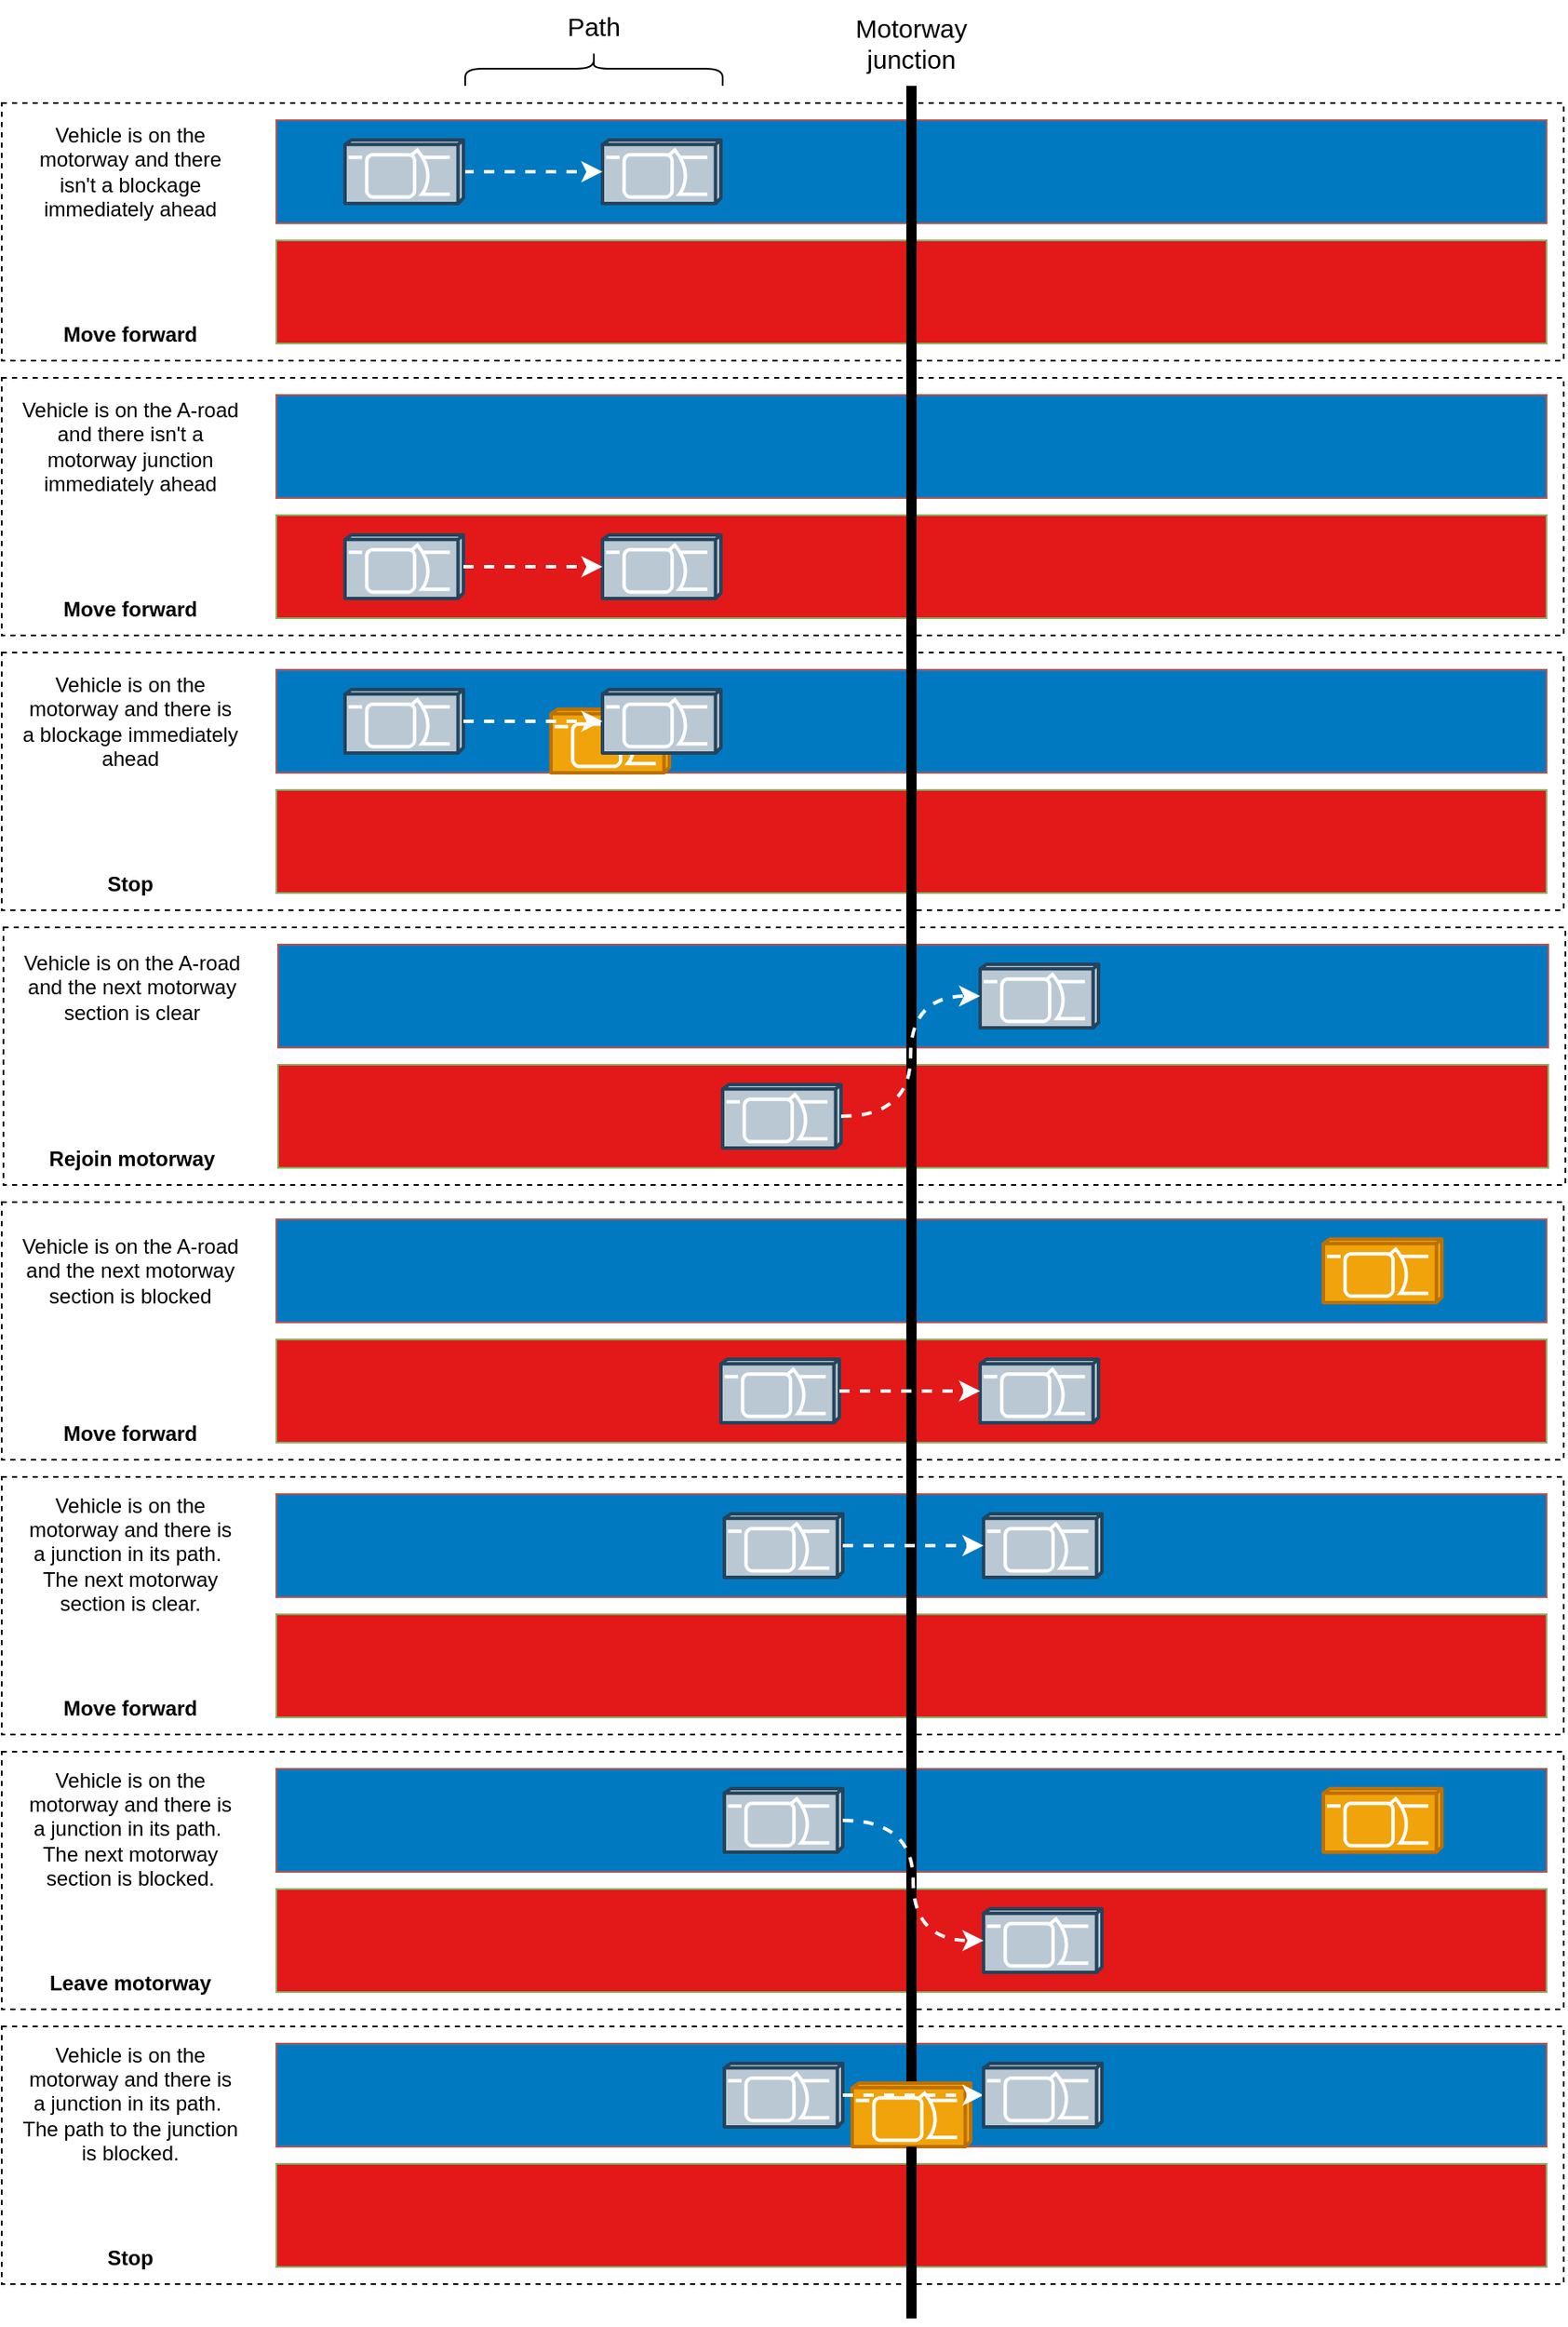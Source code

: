 <mxfile version="22.1.2" type="device">
  <diagram name="Page-1" id="9TWJ3wuK8kpGgWCEg8Eb">
    <mxGraphModel dx="1990" dy="730" grid="1" gridSize="10" guides="1" tooltips="1" connect="1" arrows="1" fold="1" page="1" pageScale="1" pageWidth="827" pageHeight="1169" math="0" shadow="0">
      <root>
        <mxCell id="0" />
        <mxCell id="1" parent="0" />
        <mxCell id="XbpQxZjChk4AafrXOQUD-17" value="" style="rounded=0;whiteSpace=wrap;html=1;fillColor=none;dashed=1;" parent="1" vertex="1">
          <mxGeometry x="-40" y="430" width="910" height="150" as="geometry" />
        </mxCell>
        <mxCell id="XbpQxZjChk4AafrXOQUD-14" value="" style="rounded=0;whiteSpace=wrap;html=1;fillColor=none;dashed=1;" parent="1" vertex="1">
          <mxGeometry x="-40" y="270" width="910" height="150" as="geometry" />
        </mxCell>
        <mxCell id="XbpQxZjChk4AafrXOQUD-11" value="" style="rounded=0;whiteSpace=wrap;html=1;fillColor=none;dashed=1;" parent="1" vertex="1">
          <mxGeometry x="-40" y="110" width="910" height="150" as="geometry" />
        </mxCell>
        <mxCell id="0KQMzi5qDK9B-gI_tnlq-5" value="" style="rounded=0;whiteSpace=wrap;html=1;fillColor=#0079c1;strokeColor=#b85450;" parent="1" vertex="1">
          <mxGeometry x="120" y="120" width="740" height="60" as="geometry" />
        </mxCell>
        <mxCell id="0KQMzi5qDK9B-gI_tnlq-6" value="" style="rounded=0;whiteSpace=wrap;html=1;fillColor=#e31819;strokeColor=#82b366;" parent="1" vertex="1">
          <mxGeometry x="120" y="190" width="740" height="60" as="geometry" />
        </mxCell>
        <mxCell id="0KQMzi5qDK9B-gI_tnlq-10" value="&lt;font style=&quot;font-size: 15px;&quot;&gt;Motorway junction&lt;/font&gt;" style="text;html=1;strokeColor=none;fillColor=none;align=center;verticalAlign=middle;whiteSpace=wrap;rounded=0;" parent="1" vertex="1">
          <mxGeometry x="460" y="60" width="60" height="30" as="geometry" />
        </mxCell>
        <mxCell id="0KQMzi5qDK9B-gI_tnlq-12" value="" style="shape=mxgraph.cisco.misc.car;html=1;pointerEvents=1;dashed=0;fillColor=#bac8d3;strokeColor=#23445d;strokeWidth=2;verticalLabelPosition=bottom;verticalAlign=top;align=center;outlineConnect=0;" parent="1" vertex="1">
          <mxGeometry x="310" y="131.5" width="69" height="37" as="geometry" />
        </mxCell>
        <mxCell id="0KQMzi5qDK9B-gI_tnlq-13" style="edgeStyle=orthogonalEdgeStyle;rounded=0;orthogonalLoop=1;jettySize=auto;html=1;exitX=1;exitY=0.5;exitDx=0;exitDy=0;exitPerimeter=0;entryX=0;entryY=0.5;entryDx=0;entryDy=0;entryPerimeter=0;dashed=1;strokeColor=#FFFFFF;strokeWidth=2;" parent="1" source="0KQMzi5qDK9B-gI_tnlq-1" target="0KQMzi5qDK9B-gI_tnlq-12" edge="1">
          <mxGeometry relative="1" as="geometry" />
        </mxCell>
        <mxCell id="XbpQxZjChk4AafrXOQUD-1" value="" style="rounded=0;whiteSpace=wrap;html=1;fillColor=#0079c1;strokeColor=#b85450;" parent="1" vertex="1">
          <mxGeometry x="120" y="280" width="740" height="60" as="geometry" />
        </mxCell>
        <mxCell id="XbpQxZjChk4AafrXOQUD-2" value="" style="rounded=0;whiteSpace=wrap;html=1;fillColor=#e31819;strokeColor=#82b366;" parent="1" vertex="1">
          <mxGeometry x="120" y="350" width="740" height="60" as="geometry" />
        </mxCell>
        <mxCell id="XbpQxZjChk4AafrXOQUD-3" value="" style="shape=mxgraph.cisco.misc.car;html=1;pointerEvents=1;dashed=0;fillColor=#bac8d3;strokeColor=#23445d;strokeWidth=2;verticalLabelPosition=bottom;verticalAlign=top;align=center;outlineConnect=0;" parent="1" vertex="1">
          <mxGeometry x="160" y="361.5" width="69" height="37" as="geometry" />
        </mxCell>
        <mxCell id="XbpQxZjChk4AafrXOQUD-4" value="" style="shape=mxgraph.cisco.misc.car;html=1;pointerEvents=1;dashed=0;fillColor=#bac8d3;strokeColor=#23445d;strokeWidth=2;verticalLabelPosition=bottom;verticalAlign=top;align=center;outlineConnect=0;" parent="1" vertex="1">
          <mxGeometry x="310" y="361.5" width="69" height="37" as="geometry" />
        </mxCell>
        <mxCell id="XbpQxZjChk4AafrXOQUD-5" style="edgeStyle=orthogonalEdgeStyle;rounded=0;orthogonalLoop=1;jettySize=auto;html=1;exitX=1;exitY=0.5;exitDx=0;exitDy=0;exitPerimeter=0;entryX=0;entryY=0.5;entryDx=0;entryDy=0;entryPerimeter=0;dashed=1;strokeColor=#FFFFFF;strokeWidth=2;" parent="1" source="XbpQxZjChk4AafrXOQUD-3" target="XbpQxZjChk4AafrXOQUD-4" edge="1">
          <mxGeometry relative="1" as="geometry" />
        </mxCell>
        <mxCell id="XbpQxZjChk4AafrXOQUD-6" value="" style="rounded=0;whiteSpace=wrap;html=1;fillColor=#0079c1;strokeColor=#b85450;" parent="1" vertex="1">
          <mxGeometry x="120" y="440" width="740" height="60" as="geometry" />
        </mxCell>
        <mxCell id="XbpQxZjChk4AafrXOQUD-7" value="" style="rounded=0;whiteSpace=wrap;html=1;fillColor=#e31819;strokeColor=#82b366;" parent="1" vertex="1">
          <mxGeometry x="120" y="510" width="740" height="60" as="geometry" />
        </mxCell>
        <mxCell id="XbpQxZjChk4AafrXOQUD-8" value="" style="shape=mxgraph.cisco.misc.car;html=1;pointerEvents=1;dashed=0;fillColor=#bac8d3;strokeColor=#23445d;strokeWidth=2;verticalLabelPosition=bottom;verticalAlign=top;align=center;outlineConnect=0;" parent="1" vertex="1">
          <mxGeometry x="160" y="451.5" width="69" height="37" as="geometry" />
        </mxCell>
        <mxCell id="XbpQxZjChk4AafrXOQUD-12" value="Vehicle is on the motorway and there isn&#39;t a blockage immediately ahead" style="text;html=1;strokeColor=none;fillColor=none;align=center;verticalAlign=middle;whiteSpace=wrap;rounded=0;" parent="1" vertex="1">
          <mxGeometry x="-30" y="120" width="130" height="60" as="geometry" />
        </mxCell>
        <mxCell id="XbpQxZjChk4AafrXOQUD-13" value="&lt;b&gt;Move forward&lt;/b&gt;" style="text;html=1;strokeColor=none;fillColor=none;align=center;verticalAlign=middle;whiteSpace=wrap;rounded=0;" parent="1" vertex="1">
          <mxGeometry x="-30" y="230" width="130" height="30" as="geometry" />
        </mxCell>
        <mxCell id="XbpQxZjChk4AafrXOQUD-15" value="Vehicle is on the A-road and there isn&#39;t a motorway junction immediately ahead" style="text;html=1;strokeColor=none;fillColor=none;align=center;verticalAlign=middle;whiteSpace=wrap;rounded=0;" parent="1" vertex="1">
          <mxGeometry x="-30" y="280" width="130" height="60" as="geometry" />
        </mxCell>
        <mxCell id="XbpQxZjChk4AafrXOQUD-16" value="&lt;b&gt;Move forward&lt;/b&gt;" style="text;html=1;strokeColor=none;fillColor=none;align=center;verticalAlign=middle;whiteSpace=wrap;rounded=0;" parent="1" vertex="1">
          <mxGeometry x="-30" y="390" width="130" height="30" as="geometry" />
        </mxCell>
        <mxCell id="XbpQxZjChk4AafrXOQUD-18" value="Vehicle is on the motorway and there is a blockage immediately ahead" style="text;html=1;strokeColor=none;fillColor=none;align=center;verticalAlign=middle;whiteSpace=wrap;rounded=0;" parent="1" vertex="1">
          <mxGeometry x="-30" y="440" width="130" height="60" as="geometry" />
        </mxCell>
        <mxCell id="XbpQxZjChk4AafrXOQUD-19" value="&lt;b&gt;Stop&lt;/b&gt;" style="text;html=1;strokeColor=none;fillColor=none;align=center;verticalAlign=middle;whiteSpace=wrap;rounded=0;" parent="1" vertex="1">
          <mxGeometry x="-30" y="550" width="130" height="30" as="geometry" />
        </mxCell>
        <mxCell id="XbpQxZjChk4AafrXOQUD-29" value="" style="rounded=0;whiteSpace=wrap;html=1;fillColor=none;dashed=1;" parent="1" vertex="1">
          <mxGeometry x="-39" y="590" width="910" height="150" as="geometry" />
        </mxCell>
        <mxCell id="XbpQxZjChk4AafrXOQUD-30" value="" style="rounded=0;whiteSpace=wrap;html=1;fillColor=#0079c1;strokeColor=#b85450;" parent="1" vertex="1">
          <mxGeometry x="121" y="600" width="740" height="60" as="geometry" />
        </mxCell>
        <mxCell id="XbpQxZjChk4AafrXOQUD-31" value="" style="rounded=0;whiteSpace=wrap;html=1;fillColor=#e31819;strokeColor=#82b366;" parent="1" vertex="1">
          <mxGeometry x="121" y="670" width="740" height="60" as="geometry" />
        </mxCell>
        <mxCell id="XbpQxZjChk4AafrXOQUD-32" value="" style="shape=mxgraph.cisco.misc.car;html=1;pointerEvents=1;dashed=0;fillColor=#bac8d3;strokeColor=#23445d;strokeWidth=2;verticalLabelPosition=bottom;verticalAlign=top;align=center;outlineConnect=0;" parent="1" vertex="1">
          <mxGeometry x="380" y="681.5" width="69" height="37" as="geometry" />
        </mxCell>
        <mxCell id="XbpQxZjChk4AafrXOQUD-34" value="" style="shape=mxgraph.cisco.misc.car;html=1;pointerEvents=1;dashed=0;fillColor=#bac8d3;strokeColor=#23445d;strokeWidth=2;verticalLabelPosition=bottom;verticalAlign=top;align=center;outlineConnect=0;" parent="1" vertex="1">
          <mxGeometry x="530" y="611.5" width="69" height="37" as="geometry" />
        </mxCell>
        <mxCell id="XbpQxZjChk4AafrXOQUD-36" value="Vehicle is on the A-road and the next motorway section is clear" style="text;html=1;strokeColor=none;fillColor=none;align=center;verticalAlign=middle;whiteSpace=wrap;rounded=0;" parent="1" vertex="1">
          <mxGeometry x="-29" y="600" width="130" height="50" as="geometry" />
        </mxCell>
        <mxCell id="XbpQxZjChk4AafrXOQUD-37" value="&lt;b&gt;Rejoin motorway&lt;/b&gt;" style="text;html=1;strokeColor=none;fillColor=none;align=center;verticalAlign=middle;whiteSpace=wrap;rounded=0;" parent="1" vertex="1">
          <mxGeometry x="-29" y="710" width="130" height="30" as="geometry" />
        </mxCell>
        <mxCell id="XbpQxZjChk4AafrXOQUD-38" value="" style="rounded=0;whiteSpace=wrap;html=1;fillColor=none;dashed=1;" parent="1" vertex="1">
          <mxGeometry x="-40" y="750" width="910" height="150" as="geometry" />
        </mxCell>
        <mxCell id="XbpQxZjChk4AafrXOQUD-39" value="" style="rounded=0;whiteSpace=wrap;html=1;fillColor=#0079c1;strokeColor=#b85450;" parent="1" vertex="1">
          <mxGeometry x="120" y="760" width="740" height="60" as="geometry" />
        </mxCell>
        <mxCell id="XbpQxZjChk4AafrXOQUD-40" value="" style="rounded=0;whiteSpace=wrap;html=1;fillColor=#e31819;strokeColor=#82b366;" parent="1" vertex="1">
          <mxGeometry x="120" y="830" width="740" height="60" as="geometry" />
        </mxCell>
        <mxCell id="XbpQxZjChk4AafrXOQUD-41" value="" style="shape=mxgraph.cisco.misc.car;html=1;pointerEvents=1;dashed=0;fillColor=#bac8d3;strokeColor=#23445d;strokeWidth=2;verticalLabelPosition=bottom;verticalAlign=top;align=center;outlineConnect=0;" parent="1" vertex="1">
          <mxGeometry x="379" y="841.5" width="69" height="37" as="geometry" />
        </mxCell>
        <mxCell id="XbpQxZjChk4AafrXOQUD-42" value="" style="shape=mxgraph.cisco.misc.car;html=1;pointerEvents=1;dashed=0;fillColor=#bac8d3;strokeColor=#23445d;strokeWidth=2;verticalLabelPosition=bottom;verticalAlign=top;align=center;outlineConnect=0;" parent="1" vertex="1">
          <mxGeometry x="530" y="841.5" width="69" height="37" as="geometry" />
        </mxCell>
        <mxCell id="XbpQxZjChk4AafrXOQUD-44" value="Vehicle is on the A-road and the next motorway section is blocked" style="text;html=1;strokeColor=none;fillColor=none;align=center;verticalAlign=middle;whiteSpace=wrap;rounded=0;" parent="1" vertex="1">
          <mxGeometry x="-30" y="760" width="130" height="60" as="geometry" />
        </mxCell>
        <mxCell id="XbpQxZjChk4AafrXOQUD-45" value="&lt;b&gt;Move forward&lt;/b&gt;" style="text;html=1;strokeColor=none;fillColor=none;align=center;verticalAlign=middle;whiteSpace=wrap;rounded=0;" parent="1" vertex="1">
          <mxGeometry x="-30" y="870" width="130" height="30" as="geometry" />
        </mxCell>
        <mxCell id="XbpQxZjChk4AafrXOQUD-47" value="" style="rounded=0;whiteSpace=wrap;html=1;fillColor=none;dashed=1;" parent="1" vertex="1">
          <mxGeometry x="-40" y="910" width="910" height="150" as="geometry" />
        </mxCell>
        <mxCell id="XbpQxZjChk4AafrXOQUD-48" value="" style="rounded=0;whiteSpace=wrap;html=1;fillColor=#0079c1;strokeColor=#b85450;" parent="1" vertex="1">
          <mxGeometry x="120" y="920" width="740" height="60" as="geometry" />
        </mxCell>
        <mxCell id="XbpQxZjChk4AafrXOQUD-49" value="" style="rounded=0;whiteSpace=wrap;html=1;fillColor=#e31819;strokeColor=#82b366;" parent="1" vertex="1">
          <mxGeometry x="120" y="990" width="740" height="60" as="geometry" />
        </mxCell>
        <mxCell id="XbpQxZjChk4AafrXOQUD-50" value="" style="shape=mxgraph.cisco.misc.car;html=1;pointerEvents=1;dashed=0;fillColor=#bac8d3;strokeColor=#23445d;strokeWidth=2;verticalLabelPosition=bottom;verticalAlign=top;align=center;outlineConnect=0;" parent="1" vertex="1">
          <mxGeometry x="381" y="931.5" width="69" height="37" as="geometry" />
        </mxCell>
        <mxCell id="XbpQxZjChk4AafrXOQUD-51" value="" style="shape=mxgraph.cisco.misc.car;html=1;pointerEvents=1;dashed=0;fillColor=#bac8d3;strokeColor=#23445d;strokeWidth=2;verticalLabelPosition=bottom;verticalAlign=top;align=center;outlineConnect=0;" parent="1" vertex="1">
          <mxGeometry x="532" y="931.5" width="69" height="37" as="geometry" />
        </mxCell>
        <mxCell id="XbpQxZjChk4AafrXOQUD-53" value="Vehicle is on the motorway and there is a junction in its path.&amp;nbsp; The next motorway section is clear." style="text;html=1;strokeColor=none;fillColor=none;align=center;verticalAlign=middle;whiteSpace=wrap;rounded=0;" parent="1" vertex="1">
          <mxGeometry x="-30" y="920" width="130" height="70" as="geometry" />
        </mxCell>
        <mxCell id="XbpQxZjChk4AafrXOQUD-54" value="&lt;b&gt;Move forward&lt;/b&gt;" style="text;html=1;strokeColor=none;fillColor=none;align=center;verticalAlign=middle;whiteSpace=wrap;rounded=0;" parent="1" vertex="1">
          <mxGeometry x="-30" y="1030" width="130" height="30" as="geometry" />
        </mxCell>
        <mxCell id="XbpQxZjChk4AafrXOQUD-56" value="" style="rounded=0;whiteSpace=wrap;html=1;fillColor=none;dashed=1;" parent="1" vertex="1">
          <mxGeometry x="-40" y="1070" width="910" height="150" as="geometry" />
        </mxCell>
        <mxCell id="XbpQxZjChk4AafrXOQUD-57" value="" style="rounded=0;whiteSpace=wrap;html=1;fillColor=#0079c1;strokeColor=#b85450;" parent="1" vertex="1">
          <mxGeometry x="120" y="1080" width="740" height="60" as="geometry" />
        </mxCell>
        <mxCell id="XbpQxZjChk4AafrXOQUD-58" value="" style="rounded=0;whiteSpace=wrap;html=1;fillColor=#e31819;strokeColor=#82b366;" parent="1" vertex="1">
          <mxGeometry x="120" y="1150" width="740" height="60" as="geometry" />
        </mxCell>
        <mxCell id="XbpQxZjChk4AafrXOQUD-59" value="" style="shape=mxgraph.cisco.misc.car;html=1;pointerEvents=1;dashed=0;fillColor=#bac8d3;strokeColor=#23445d;strokeWidth=2;verticalLabelPosition=bottom;verticalAlign=top;align=center;outlineConnect=0;" parent="1" vertex="1">
          <mxGeometry x="381" y="1091.5" width="69" height="37" as="geometry" />
        </mxCell>
        <mxCell id="XbpQxZjChk4AafrXOQUD-60" value="" style="shape=mxgraph.cisco.misc.car;html=1;pointerEvents=1;dashed=0;fillColor=#bac8d3;strokeColor=#23445d;strokeWidth=2;verticalLabelPosition=bottom;verticalAlign=top;align=center;outlineConnect=0;" parent="1" vertex="1">
          <mxGeometry x="532" y="1161.5" width="69" height="37" as="geometry" />
        </mxCell>
        <mxCell id="XbpQxZjChk4AafrXOQUD-62" value="Vehicle is on the motorway and there is a junction in its path.&amp;nbsp; The next motorway section is blocked." style="text;html=1;strokeColor=none;fillColor=none;align=center;verticalAlign=middle;whiteSpace=wrap;rounded=0;" parent="1" vertex="1">
          <mxGeometry x="-30" y="1080" width="130" height="70" as="geometry" />
        </mxCell>
        <mxCell id="XbpQxZjChk4AafrXOQUD-63" value="&lt;b&gt;Leave motorway&lt;/b&gt;" style="text;html=1;strokeColor=none;fillColor=none;align=center;verticalAlign=middle;whiteSpace=wrap;rounded=0;" parent="1" vertex="1">
          <mxGeometry x="-30" y="1190" width="130" height="30" as="geometry" />
        </mxCell>
        <mxCell id="XbpQxZjChk4AafrXOQUD-65" value="" style="rounded=0;whiteSpace=wrap;html=1;fillColor=none;dashed=1;" parent="1" vertex="1">
          <mxGeometry x="-40" y="1230" width="910" height="150" as="geometry" />
        </mxCell>
        <mxCell id="XbpQxZjChk4AafrXOQUD-66" value="" style="rounded=0;whiteSpace=wrap;html=1;fillColor=#0079c1;strokeColor=#b85450;" parent="1" vertex="1">
          <mxGeometry x="120" y="1240" width="740" height="60" as="geometry" />
        </mxCell>
        <mxCell id="XbpQxZjChk4AafrXOQUD-67" value="" style="rounded=0;whiteSpace=wrap;html=1;fillColor=#e31819;strokeColor=#82b366;" parent="1" vertex="1">
          <mxGeometry x="120" y="1310" width="740" height="60" as="geometry" />
        </mxCell>
        <mxCell id="XbpQxZjChk4AafrXOQUD-68" value="" style="shape=mxgraph.cisco.misc.car;html=1;pointerEvents=1;dashed=0;fillColor=#bac8d3;strokeColor=#23445d;strokeWidth=2;verticalLabelPosition=bottom;verticalAlign=top;align=center;outlineConnect=0;" parent="1" vertex="1">
          <mxGeometry x="381" y="1251.5" width="69" height="37" as="geometry" />
        </mxCell>
        <mxCell id="XbpQxZjChk4AafrXOQUD-71" value="Vehicle is on the motorway and there is a junction in its path.&amp;nbsp; The path to the junction is blocked." style="text;html=1;strokeColor=none;fillColor=none;align=center;verticalAlign=middle;whiteSpace=wrap;rounded=0;" parent="1" vertex="1">
          <mxGeometry x="-30" y="1240" width="130" height="70" as="geometry" />
        </mxCell>
        <mxCell id="XbpQxZjChk4AafrXOQUD-72" value="&lt;b&gt;Stop&lt;/b&gt;" style="text;html=1;strokeColor=none;fillColor=none;align=center;verticalAlign=middle;whiteSpace=wrap;rounded=0;" parent="1" vertex="1">
          <mxGeometry x="-30" y="1350" width="130" height="30" as="geometry" />
        </mxCell>
        <mxCell id="0KQMzi5qDK9B-gI_tnlq-7" value="" style="endArrow=none;html=1;rounded=0;strokeWidth=6;" parent="1" edge="1" source="NMBercqdQT7md5_jbHE_-3">
          <mxGeometry width="50" height="50" relative="1" as="geometry">
            <mxPoint x="490" y="1400" as="sourcePoint" />
            <mxPoint x="490" y="100" as="targetPoint" />
          </mxGeometry>
        </mxCell>
        <mxCell id="0KQMzi5qDK9B-gI_tnlq-1" value="" style="shape=mxgraph.cisco.misc.car;html=1;pointerEvents=1;dashed=0;strokeWidth=2;verticalLabelPosition=bottom;verticalAlign=top;align=center;outlineConnect=0;fillColor=#bac8d3;strokeColor=#23445d;" parent="1" vertex="1">
          <mxGeometry x="160" y="131.5" width="69" height="37" as="geometry" />
        </mxCell>
        <mxCell id="NMBercqdQT7md5_jbHE_-1" value="" style="shape=mxgraph.cisco.misc.car;html=1;pointerEvents=1;dashed=0;fillColor=#f0a30a;strokeColor=#BD7000;strokeWidth=2;verticalLabelPosition=bottom;verticalAlign=top;align=center;outlineConnect=0;fontColor=#000000;" vertex="1" parent="1">
          <mxGeometry x="730" y="771.5" width="69" height="37" as="geometry" />
        </mxCell>
        <mxCell id="NMBercqdQT7md5_jbHE_-2" value="" style="shape=mxgraph.cisco.misc.car;html=1;pointerEvents=1;dashed=0;fillColor=#f0a30a;strokeColor=#BD7000;strokeWidth=2;verticalLabelPosition=bottom;verticalAlign=top;align=center;outlineConnect=0;fontColor=#000000;" vertex="1" parent="1">
          <mxGeometry x="730" y="1091.5" width="69" height="37" as="geometry" />
        </mxCell>
        <mxCell id="0KQMzi5qDK9B-gI_tnlq-2" value="" style="shape=mxgraph.cisco.misc.car;html=1;pointerEvents=1;dashed=0;fillColor=#f0a30a;strokeColor=#BD7000;strokeWidth=2;verticalLabelPosition=bottom;verticalAlign=top;align=center;outlineConnect=0;fontColor=#000000;" parent="1" vertex="1">
          <mxGeometry x="280" y="463" width="69" height="37" as="geometry" />
        </mxCell>
        <mxCell id="NMBercqdQT7md5_jbHE_-4" value="" style="shape=curlyBracket;whiteSpace=wrap;html=1;rounded=1;flipH=1;labelPosition=right;verticalLabelPosition=middle;align=left;verticalAlign=middle;rotation=-90;" vertex="1" parent="1">
          <mxGeometry x="295" y="15" width="20" height="150" as="geometry" />
        </mxCell>
        <mxCell id="NMBercqdQT7md5_jbHE_-5" value="&lt;font style=&quot;font-size: 15px;&quot;&gt;Path&lt;/font&gt;" style="text;html=1;strokeColor=none;fillColor=none;align=center;verticalAlign=middle;whiteSpace=wrap;rounded=0;" vertex="1" parent="1">
          <mxGeometry x="275" y="50" width="60" height="30" as="geometry" />
        </mxCell>
        <mxCell id="XbpQxZjChk4AafrXOQUD-35" style="rounded=0;orthogonalLoop=1;jettySize=auto;html=1;exitX=1;exitY=0.5;exitDx=0;exitDy=0;exitPerimeter=0;entryX=0;entryY=0.5;entryDx=0;entryDy=0;entryPerimeter=0;dashed=1;strokeColor=#FFFFFF;strokeWidth=2;edgeStyle=orthogonalEdgeStyle;curved=1;" parent="1" source="XbpQxZjChk4AafrXOQUD-32" target="XbpQxZjChk4AafrXOQUD-34" edge="1">
          <mxGeometry relative="1" as="geometry" />
        </mxCell>
        <mxCell id="XbpQxZjChk4AafrXOQUD-9" value="" style="shape=mxgraph.cisco.misc.car;html=1;pointerEvents=1;dashed=0;fillColor=#bac8d3;strokeColor=#23445d;strokeWidth=2;verticalLabelPosition=bottom;verticalAlign=top;align=center;outlineConnect=0;" parent="1" vertex="1">
          <mxGeometry x="310" y="451.5" width="69" height="37" as="geometry" />
        </mxCell>
        <mxCell id="XbpQxZjChk4AafrXOQUD-10" style="edgeStyle=orthogonalEdgeStyle;rounded=0;orthogonalLoop=1;jettySize=auto;html=1;exitX=1;exitY=0.5;exitDx=0;exitDy=0;exitPerimeter=0;entryX=0;entryY=0.5;entryDx=0;entryDy=0;entryPerimeter=0;dashed=1;strokeColor=#FFFFFF;strokeWidth=2;" parent="1" source="XbpQxZjChk4AafrXOQUD-8" target="XbpQxZjChk4AafrXOQUD-9" edge="1">
          <mxGeometry relative="1" as="geometry" />
        </mxCell>
        <mxCell id="XbpQxZjChk4AafrXOQUD-43" style="rounded=0;orthogonalLoop=1;jettySize=auto;html=1;exitX=1;exitY=0.5;exitDx=0;exitDy=0;exitPerimeter=0;entryX=0;entryY=0.5;entryDx=0;entryDy=0;entryPerimeter=0;dashed=1;strokeWidth=2;strokeColor=#FFFFFF;" parent="1" source="XbpQxZjChk4AafrXOQUD-41" target="XbpQxZjChk4AafrXOQUD-42" edge="1">
          <mxGeometry relative="1" as="geometry" />
        </mxCell>
        <mxCell id="XbpQxZjChk4AafrXOQUD-52" style="rounded=0;orthogonalLoop=1;jettySize=auto;html=1;exitX=1;exitY=0.5;exitDx=0;exitDy=0;exitPerimeter=0;entryX=0;entryY=0.5;entryDx=0;entryDy=0;entryPerimeter=0;dashed=1;strokeWidth=2;strokeColor=#FFFFFF;" parent="1" source="XbpQxZjChk4AafrXOQUD-50" target="XbpQxZjChk4AafrXOQUD-51" edge="1">
          <mxGeometry relative="1" as="geometry" />
        </mxCell>
        <mxCell id="XbpQxZjChk4AafrXOQUD-61" style="rounded=0;orthogonalLoop=1;jettySize=auto;html=1;exitX=1;exitY=0.5;exitDx=0;exitDy=0;exitPerimeter=0;entryX=0;entryY=0.5;entryDx=0;entryDy=0;entryPerimeter=0;dashed=1;strokeWidth=2;strokeColor=#FFFFFF;edgeStyle=orthogonalEdgeStyle;curved=1;" parent="1" source="XbpQxZjChk4AafrXOQUD-59" target="XbpQxZjChk4AafrXOQUD-60" edge="1">
          <mxGeometry relative="1" as="geometry" />
        </mxCell>
        <mxCell id="NMBercqdQT7md5_jbHE_-3" value="" style="shape=mxgraph.cisco.misc.car;html=1;pointerEvents=1;dashed=0;fillColor=#f0a30a;strokeColor=#BD7000;strokeWidth=2;verticalLabelPosition=bottom;verticalAlign=top;align=center;outlineConnect=0;fontColor=#000000;" vertex="1" parent="1">
          <mxGeometry x="455.5" y="1263" width="69" height="37" as="geometry" />
        </mxCell>
        <mxCell id="XbpQxZjChk4AafrXOQUD-70" style="rounded=0;orthogonalLoop=1;jettySize=auto;html=1;exitX=1;exitY=0.5;exitDx=0;exitDy=0;exitPerimeter=0;entryX=0;entryY=0.5;entryDx=0;entryDy=0;entryPerimeter=0;dashed=1;strokeWidth=2;strokeColor=#FFFFFF;" parent="1" source="XbpQxZjChk4AafrXOQUD-68" target="XbpQxZjChk4AafrXOQUD-69" edge="1">
          <mxGeometry relative="1" as="geometry" />
        </mxCell>
        <mxCell id="XbpQxZjChk4AafrXOQUD-69" value="" style="shape=mxgraph.cisco.misc.car;html=1;pointerEvents=1;dashed=0;fillColor=#bac8d3;strokeColor=#23445d;strokeWidth=2;verticalLabelPosition=bottom;verticalAlign=top;align=center;outlineConnect=0;" parent="1" vertex="1">
          <mxGeometry x="532" y="1251.5" width="69" height="37" as="geometry" />
        </mxCell>
        <mxCell id="NMBercqdQT7md5_jbHE_-6" value="" style="endArrow=none;html=1;rounded=0;strokeWidth=6;" edge="1" parent="1" target="NMBercqdQT7md5_jbHE_-3">
          <mxGeometry width="50" height="50" relative="1" as="geometry">
            <mxPoint x="490" y="1400" as="sourcePoint" />
            <mxPoint x="490" y="100" as="targetPoint" />
          </mxGeometry>
        </mxCell>
      </root>
    </mxGraphModel>
  </diagram>
</mxfile>
